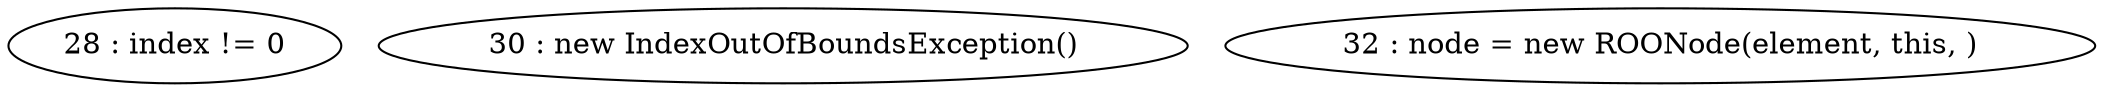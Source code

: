 digraph G {
"28 : index != 0"
"30 : new IndexOutOfBoundsException()"
"32 : node = new ROONode(element, this, )"
}